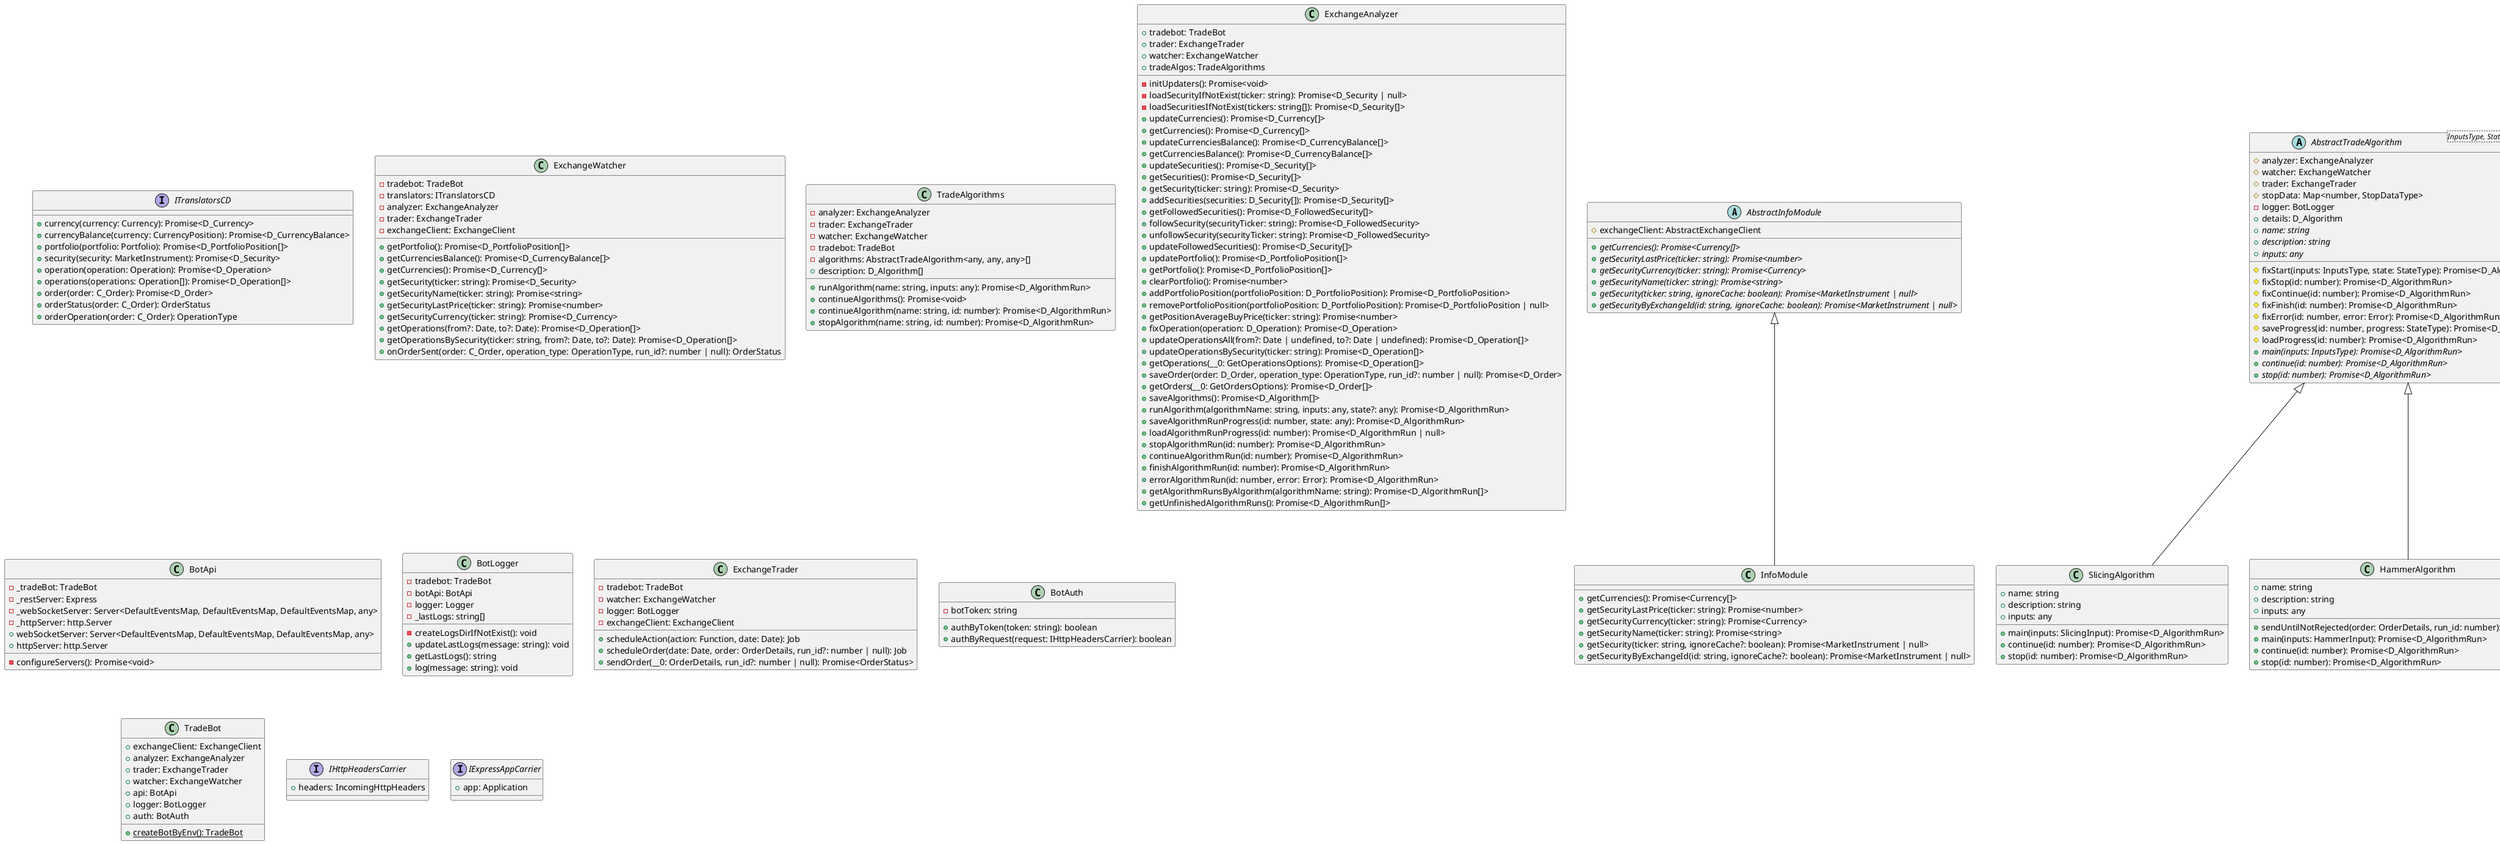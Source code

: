 @startuml
abstract class AbstractInfoModule {
    #exchangeClient: AbstractExchangeClient
    +{abstract} getCurrencies(): Promise<Currency[]>
    +{abstract} getSecurityLastPrice(ticker: string): Promise<number>
    +{abstract} getSecurityCurrency(ticker: string): Promise<Currency>
    +{abstract} getSecurityName(ticker: string): Promise<string>
    +{abstract} getSecurity(ticker: string, ignoreCache: boolean): Promise<MarketInstrument | null>
    +{abstract} getSecurityByExchangeId(id: string, ignoreCache: boolean): Promise<MarketInstrument | null>
}
interface ITranslatorsCD {
    +currency(currency: Currency): Promise<D_Currency>
    +currencyBalance(currency: CurrencyPosition): Promise<D_CurrencyBalance>
    +portfolio(portfolio: Portfolio): Promise<D_PortfolioPosition[]>
    +security(security: MarketInstrument): Promise<D_Security>
    +operation(operation: Operation): Promise<D_Operation>
    +operations(operations: Operation[]): Promise<D_Operation[]>
    +order(order: C_Order): Promise<D_Order>
    +orderStatus(order: C_Order): OrderStatus
    +orderOperation(order: C_Order): OperationType
}
class ExchangeWatcher {
    -tradebot: TradeBot
    -translators: ITranslatorsCD
    -analyzer: ExchangeAnalyzer
    -trader: ExchangeTrader
    -exchangeClient: ExchangeClient
    +getPortfolio(): Promise<D_PortfolioPosition[]>
    +getCurrenciesBalance(): Promise<D_CurrencyBalance[]>
    +getCurrencies(): Promise<D_Currency[]>
    +getSecurity(ticker: string): Promise<D_Security>
    +getSecurityName(ticker: string): Promise<string>
    +getSecurityLastPrice(ticker: string): Promise<number>
    +getSecurityCurrency(ticker: string): Promise<D_Currency>
    +getOperations(from?: Date, to?: Date): Promise<D_Operation[]>
    +getOperationsBySecurity(ticker: string, from?: Date, to?: Date): Promise<D_Operation[]>
    +onOrderSent(order: C_Order, operation_type: OperationType, run_id?: number | null): OrderStatus
}
abstract class AbstractTradeAlgorithm<InputsType, StateType, StopDataType> {
    #analyzer: ExchangeAnalyzer
    #watcher: ExchangeWatcher
    #trader: ExchangeTrader
    #stopData: Map<number, StopDataType>
    -logger: BotLogger
    +details: D_Algorithm
    #fixStart(inputs: InputsType, state: StateType): Promise<D_AlgorithmRun>
    #fixStop(id: number): Promise<D_AlgorithmRun>
    #fixContinue(id: number): Promise<D_AlgorithmRun>
    #fixFinish(id: number): Promise<D_AlgorithmRun>
    #fixError(id: number, error: Error): Promise<D_AlgorithmRun>
    #saveProgress(id: number, progress: StateType): Promise<D_AlgorithmRun>
    #loadProgress(id: number): Promise<D_AlgorithmRun>
    +{abstract} name: string
    +{abstract} description: string
    +{abstract} inputs: any
    +{abstract} main(inputs: InputsType): Promise<D_AlgorithmRun>
    +{abstract} continue(id: number): Promise<D_AlgorithmRun>
    +{abstract} stop(id: number): Promise<D_AlgorithmRun>
}
class SlicingAlgorithm extends AbstractTradeAlgorithm {
    +name: string
    +description: string
    +inputs: any
    +main(inputs: SlicingInput): Promise<D_AlgorithmRun>
    +continue(id: number): Promise<D_AlgorithmRun>
    +stop(id: number): Promise<D_AlgorithmRun>
}
class HammerAlgorithm extends AbstractTradeAlgorithm {
    +name: string
    +description: string
    +inputs: any
    +sendUntilNotRejected(order: OrderDetails, run_id: number): Promise<void>
    +main(inputs: HammerInput): Promise<D_AlgorithmRun>
    +continue(id: number): Promise<D_AlgorithmRun>
    +stop(id: number): Promise<D_AlgorithmRun>
}
class AggressiveTradingAlgorithm extends AbstractTradeAlgorithm {
    +name: string
    +description: string
    +inputs: any
    -followSecurity(securityTicker: string): Promise<D_Security>
    -watchSecurity(securityTicker: string, runId: number, state: AggressiveTraderState): Promise<Job | undefined>
    +main(__0: AggressiveTraderInput): Promise<D_AlgorithmRun>
    +continue(id: number): Promise<D_AlgorithmRun>
    +stop(id: number): Promise<D_AlgorithmRun>
}
class TradeAlgorithms {
    -analyzer: ExchangeAnalyzer
    -trader: ExchangeTrader
    -watcher: ExchangeWatcher
    -tradebot: TradeBot
    -algorithms: AbstractTradeAlgorithm<any, any, any>[]
    +description: D_Algorithm[]
    +runAlgorithm(name: string, inputs: any): Promise<D_AlgorithmRun>
    +continueAlgorithms(): Promise<void>
    +continueAlgorithm(name: string, id: number): Promise<D_AlgorithmRun>
    +stopAlgorithm(name: string, id: number): Promise<D_AlgorithmRun>
}
class ExchangeAnalyzer {
    +tradebot: TradeBot
    +trader: ExchangeTrader
    +watcher: ExchangeWatcher
    +tradeAlgos: TradeAlgorithms
    -initUpdaters(): Promise<void>
    -loadSecurityIfNotExist(ticker: string): Promise<D_Security | null>
    -loadSecuritiesIfNotExist(tickers: string[]): Promise<D_Security[]>
    +updateCurrencies(): Promise<D_Currency[]>
    +getCurrencies(): Promise<D_Currency[]>
    +updateCurrenciesBalance(): Promise<D_CurrencyBalance[]>
    +getCurrenciesBalance(): Promise<D_CurrencyBalance[]>
    +updateSecurities(): Promise<D_Security[]>
    +getSecurities(): Promise<D_Security[]>
    +getSecurity(ticker: string): Promise<D_Security>
    +addSecurities(securities: D_Security[]): Promise<D_Security[]>
    +getFollowedSecurities(): Promise<D_FollowedSecurity[]>
    +followSecurity(securityTicker: string): Promise<D_FollowedSecurity>
    +unfollowSecurity(securityTicker: string): Promise<D_FollowedSecurity>
    +updateFollowedSecurities(): Promise<D_Security[]>
    +updatePortfolio(): Promise<D_PortfolioPosition[]>
    +getPortfolio(): Promise<D_PortfolioPosition[]>
    +clearPortfolio(): Promise<number>
    +addPortfolioPosition(portfolioPosition: D_PortfolioPosition): Promise<D_PortfolioPosition>
    +removePortfolioPosition(portfolioPosition: D_PortfolioPosition): Promise<D_PortfolioPosition | null>
    +getPositionAverageBuyPrice(ticker: string): Promise<number>
    +fixOperation(operation: D_Operation): Promise<D_Operation>
    +updateOperationsAll(from?: Date | undefined, to?: Date | undefined): Promise<D_Operation[]>
    +updateOperationsBySecurity(ticker: string): Promise<D_Operation[]>
    +getOperations(__0: GetOperationsOptions): Promise<D_Operation[]>
    +saveOrder(order: D_Order, operation_type: OperationType, run_id?: number | null): Promise<D_Order>
    +getOrders(__0: GetOrdersOptions): Promise<D_Order[]>
    +saveAlgorithms(): Promise<D_Algorithm[]>
    +runAlgorithm(algorithmName: string, inputs: any, state?: any): Promise<D_AlgorithmRun>
    +saveAlgorithmRunProgress(id: number, state: any): Promise<D_AlgorithmRun>
    +loadAlgorithmRunProgress(id: number): Promise<D_AlgorithmRun | null>
    +stopAlgorithmRun(id: number): Promise<D_AlgorithmRun>
    +continueAlgorithmRun(id: number): Promise<D_AlgorithmRun>
    +finishAlgorithmRun(id: number): Promise<D_AlgorithmRun>
    +errorAlgorithmRun(id: number, error: Error): Promise<D_AlgorithmRun>
    +getAlgorithmRunsByAlgorithm(algorithmName: string): Promise<D_AlgorithmRun[]>
    +getUnfinishedAlgorithmRuns(): Promise<D_AlgorithmRun[]>
}
class BotApi {
    -_tradeBot: TradeBot
    -_restServer: Express
    -_webSocketServer: Server<DefaultEventsMap, DefaultEventsMap, DefaultEventsMap, any>
    -_httpServer: http.Server
    -configureServers(): Promise<void>
    +webSocketServer: Server<DefaultEventsMap, DefaultEventsMap, DefaultEventsMap, any>
    +httpServer: http.Server
}
class BotLogger {
    -tradebot: TradeBot
    -botApi: BotApi
    -logger: Logger
    -_lastLogs: string[]
    -createLogsDirIfNotExist(): void
    +updateLastLogs(message: string): void
    +getLastLogs(): string
    +log(message: string): void
}
class ExchangeTrader {
    -tradebot: TradeBot
    -watcher: ExchangeWatcher
    -logger: BotLogger
    -exchangeClient: ExchangeClient
    +scheduleAction(action: Function, date: Date): Job
    +scheduleOrder(date: Date, order: OrderDetails, run_id?: number | null): Job
    +sendOrder(__0: OrderDetails, run_id?: number | null): Promise<OrderStatus>
}
class BotAuth {
    -botToken: string
    +authByToken(token: string): boolean
    +authByRequest(request: IHttpHeadersCarrier): boolean
}
class InfoModule extends AbstractInfoModule {
    +getCurrencies(): Promise<Currency[]>
    +getSecurityLastPrice(ticker: string): Promise<number>
    +getSecurityCurrency(ticker: string): Promise<Currency>
    +getSecurityName(ticker: string): Promise<string>
    +getSecurity(ticker: string, ignoreCache?: boolean): Promise<MarketInstrument | null>
    +getSecurityByExchangeId(id: string, ignoreCache?: boolean): Promise<MarketInstrument | null>
}
class ExchangeClient extends AbstractExchangeClient {
    +api: OpenAPI
    +tradeModule: TradeModule
    +infoModule: InfoModule
    #initAccount(): Promise<void>
    +getPortfolio(): Promise<Portfolio>
    +getCurrenciesBalance(): Promise<CurrencyPosition[]>
    +getOperationsAll(from?: Date, to?: Date): Promise<Operation[]>
    +getOperationsBySecurity(ticker: string, from?: Date, to?: Date): Promise<Operation[]>
}
class TradeModule extends AbstractTradeModule {
    -placedMarketOrderToOrder(order: PlacedMarketOrder, figi: string, ticker: string): Promise<C_Order>
    -getFigi(ticker: string): Promise<string>
    +sell(__0: OrderDetails): Promise<C_Order>
    +buy(__0: OrderDetails): Promise<C_Order>
    +marketSell(__0: OrderDetails): Promise<C_Order>
    +marketBuy(__0: OrderDetails): Promise<C_Order>
    +sellOrCancel(): Promise<C_Order>
    +buyOrCancel(): Promise<C_Order>
    -{static} placedLimitOrderToOrder(order: PlacedLimitOrder, figi: string, price: number): C_Order
}
class TradeBot {
    +exchangeClient: ExchangeClient
    +analyzer: ExchangeAnalyzer
    +trader: ExchangeTrader
    +watcher: ExchangeWatcher
    +api: BotApi
    +logger: BotLogger
    +auth: BotAuth
    +{static} createBotByEnv(): TradeBot
}
interface IHttpHeadersCarrier {
    +headers: IncomingHttpHeaders
}
interface IExpressAppCarrier {
    +app: Application
}
abstract class AbstractTradeModule {
    #exchangeClient: AbstractExchangeClient
    +{abstract} sell(__0: OrderDetails): Promise<C_Order>
    +{abstract} buy(__0: OrderDetails): Promise<C_Order>
    +{abstract} marketSell(__0: OrderDetails): Promise<C_Order>
    +{abstract} marketBuy(__0: OrderDetails): Promise<C_Order>
    +{abstract} sellOrCancel(): Promise<C_Order>
    +{abstract} buyOrCancel(): Promise<C_Order>
}
abstract class AbstractExchangeClient {
    +{abstract} api: OpenAPI
    +{abstract} tradeModule: AbstractTradeModule
    +{abstract} infoModule: AbstractInfoModule
    -_isAccountInitialized: boolean
    +isAccountInitialized: boolean
    #isAccountInitialized: boolean
    #{abstract} initAccount(): Promise<unknown>
    +{abstract} getPortfolio(): Promise<Portfolio>
    +{abstract} getCurrenciesBalance(): Promise<CurrencyPosition[]>
    +{abstract} getOperationsAll(from: Date, to: Date): Promise<Operation[]>
    +{abstract} getOperationsBySecurity(ticker: string, from: Date, to: Date): Promise<Operation[]>
}
@enduml